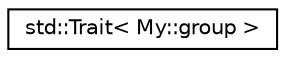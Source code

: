 digraph "Graphical Class Hierarchy"
{
  edge [fontname="Helvetica",fontsize="10",labelfontname="Helvetica",labelfontsize="10"];
  node [fontname="Helvetica",fontsize="10",shape=record];
  rankdir="LR";
  Node0 [label="std::Trait\< My::group \>",height=0.2,width=0.4,color="black", fillcolor="white", style="filled",URL="$structstd_1_1Trait_3_01My_1_1group_01_4.html",tooltip="Template of structure for calculating of control sum in group. "];
}
